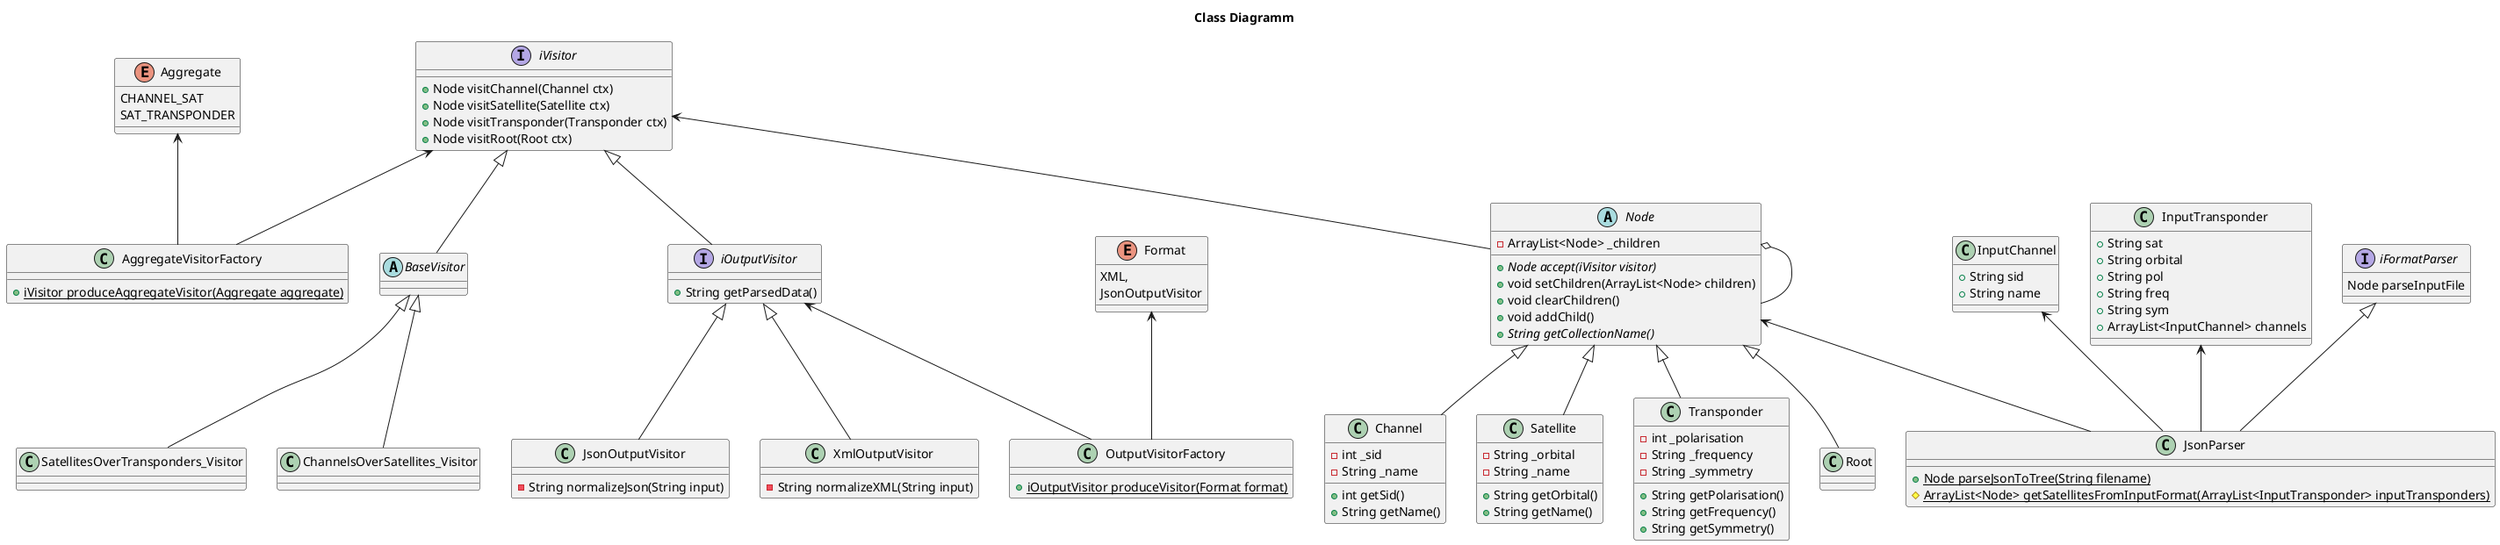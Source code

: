 @startuml
title Class Diagramm

interface iVisitor {
    + Node visitChannel(Channel ctx)
    + Node visitSatellite(Satellite ctx)
    + Node visitTransponder(Transponder ctx)
    + Node visitRoot(Root ctx)
}

abstract class BaseVisitor
class SatellitesOverTransponders_Visitor
class ChannelsOverSatellites_Visitor

iVisitor <|-- BaseVisitor
BaseVisitor <|-- SatellitesOverTransponders_Visitor
BaseVisitor <|-- ChannelsOverSatellites_Visitor

enum Aggregate {
    CHANNEL_SAT
    SAT_TRANSPONDER
}

class AggregateVisitorFactory{
+ {static} iVisitor produceAggregateVisitor(Aggregate aggregate)
}

Aggregate <-- AggregateVisitorFactory
iVisitor <-- AggregateVisitorFactory

interface iOutputVisitor{
    + String getParsedData()
}
iVisitor <|-- iOutputVisitor

class JsonOutputVisitor{
- String normalizeJson(String input)
}
iOutputVisitor <|-- JsonOutputVisitor

class XmlOutputVisitor{
- String normalizeXML(String input)
}
iOutputVisitor <|-- XmlOutputVisitor

enum Format{
XML,
JsonOutputVisitor
}

class OutputVisitorFactory{
+ {static} iOutputVisitor produceVisitor(Format format)
}

iOutputVisitor <-- OutputVisitorFactory
Format <-- OutputVisitorFactory

abstract class Node{
- ArrayList<Node> _children
+ {abstract} Node accept(iVisitor visitor)
+ void setChildren(ArrayList<Node> children)
+ void clearChildren()
+ void addChild()
+ {abstract} String getCollectionName()
}

iVisitor <-- Node
Node o-- Node

class Channel{
- int _sid
- String _name
+ int getSid()
+ String getName()
}

Node <|-- Channel

class Satellite{
- String _orbital
- String _name
+ String getOrbital()
+ String getName()
}

Node <|-- Satellite

class Transponder{
- int _polarisation
- String _frequency
- String _symmetry

+ String getPolarisation()
+ String getFrequency()
+ String getSymmetry()
}

Node <|-- Transponder

class Root{
}

Node <|-- Root


class InputChannel{
+ String sid
+ String name
}

class InputTransponder{
+ String sat
+ String orbital
+ String pol
+ String freq
+ String sym
+ ArrayList<InputChannel> channels
}

interface iFormatParser{
Node parseInputFile
}

class JsonParser{
+ {static} Node parseJsonToTree(String filename)
# {static} ArrayList<Node> getSatellitesFromInputFormat(ArrayList<InputTransponder> inputTransponders)
}

iFormatParser <|-- JsonParser

InputTransponder <-- JsonParser
InputChannel <-- JsonParser
Node <-- JsonParser

@enduml